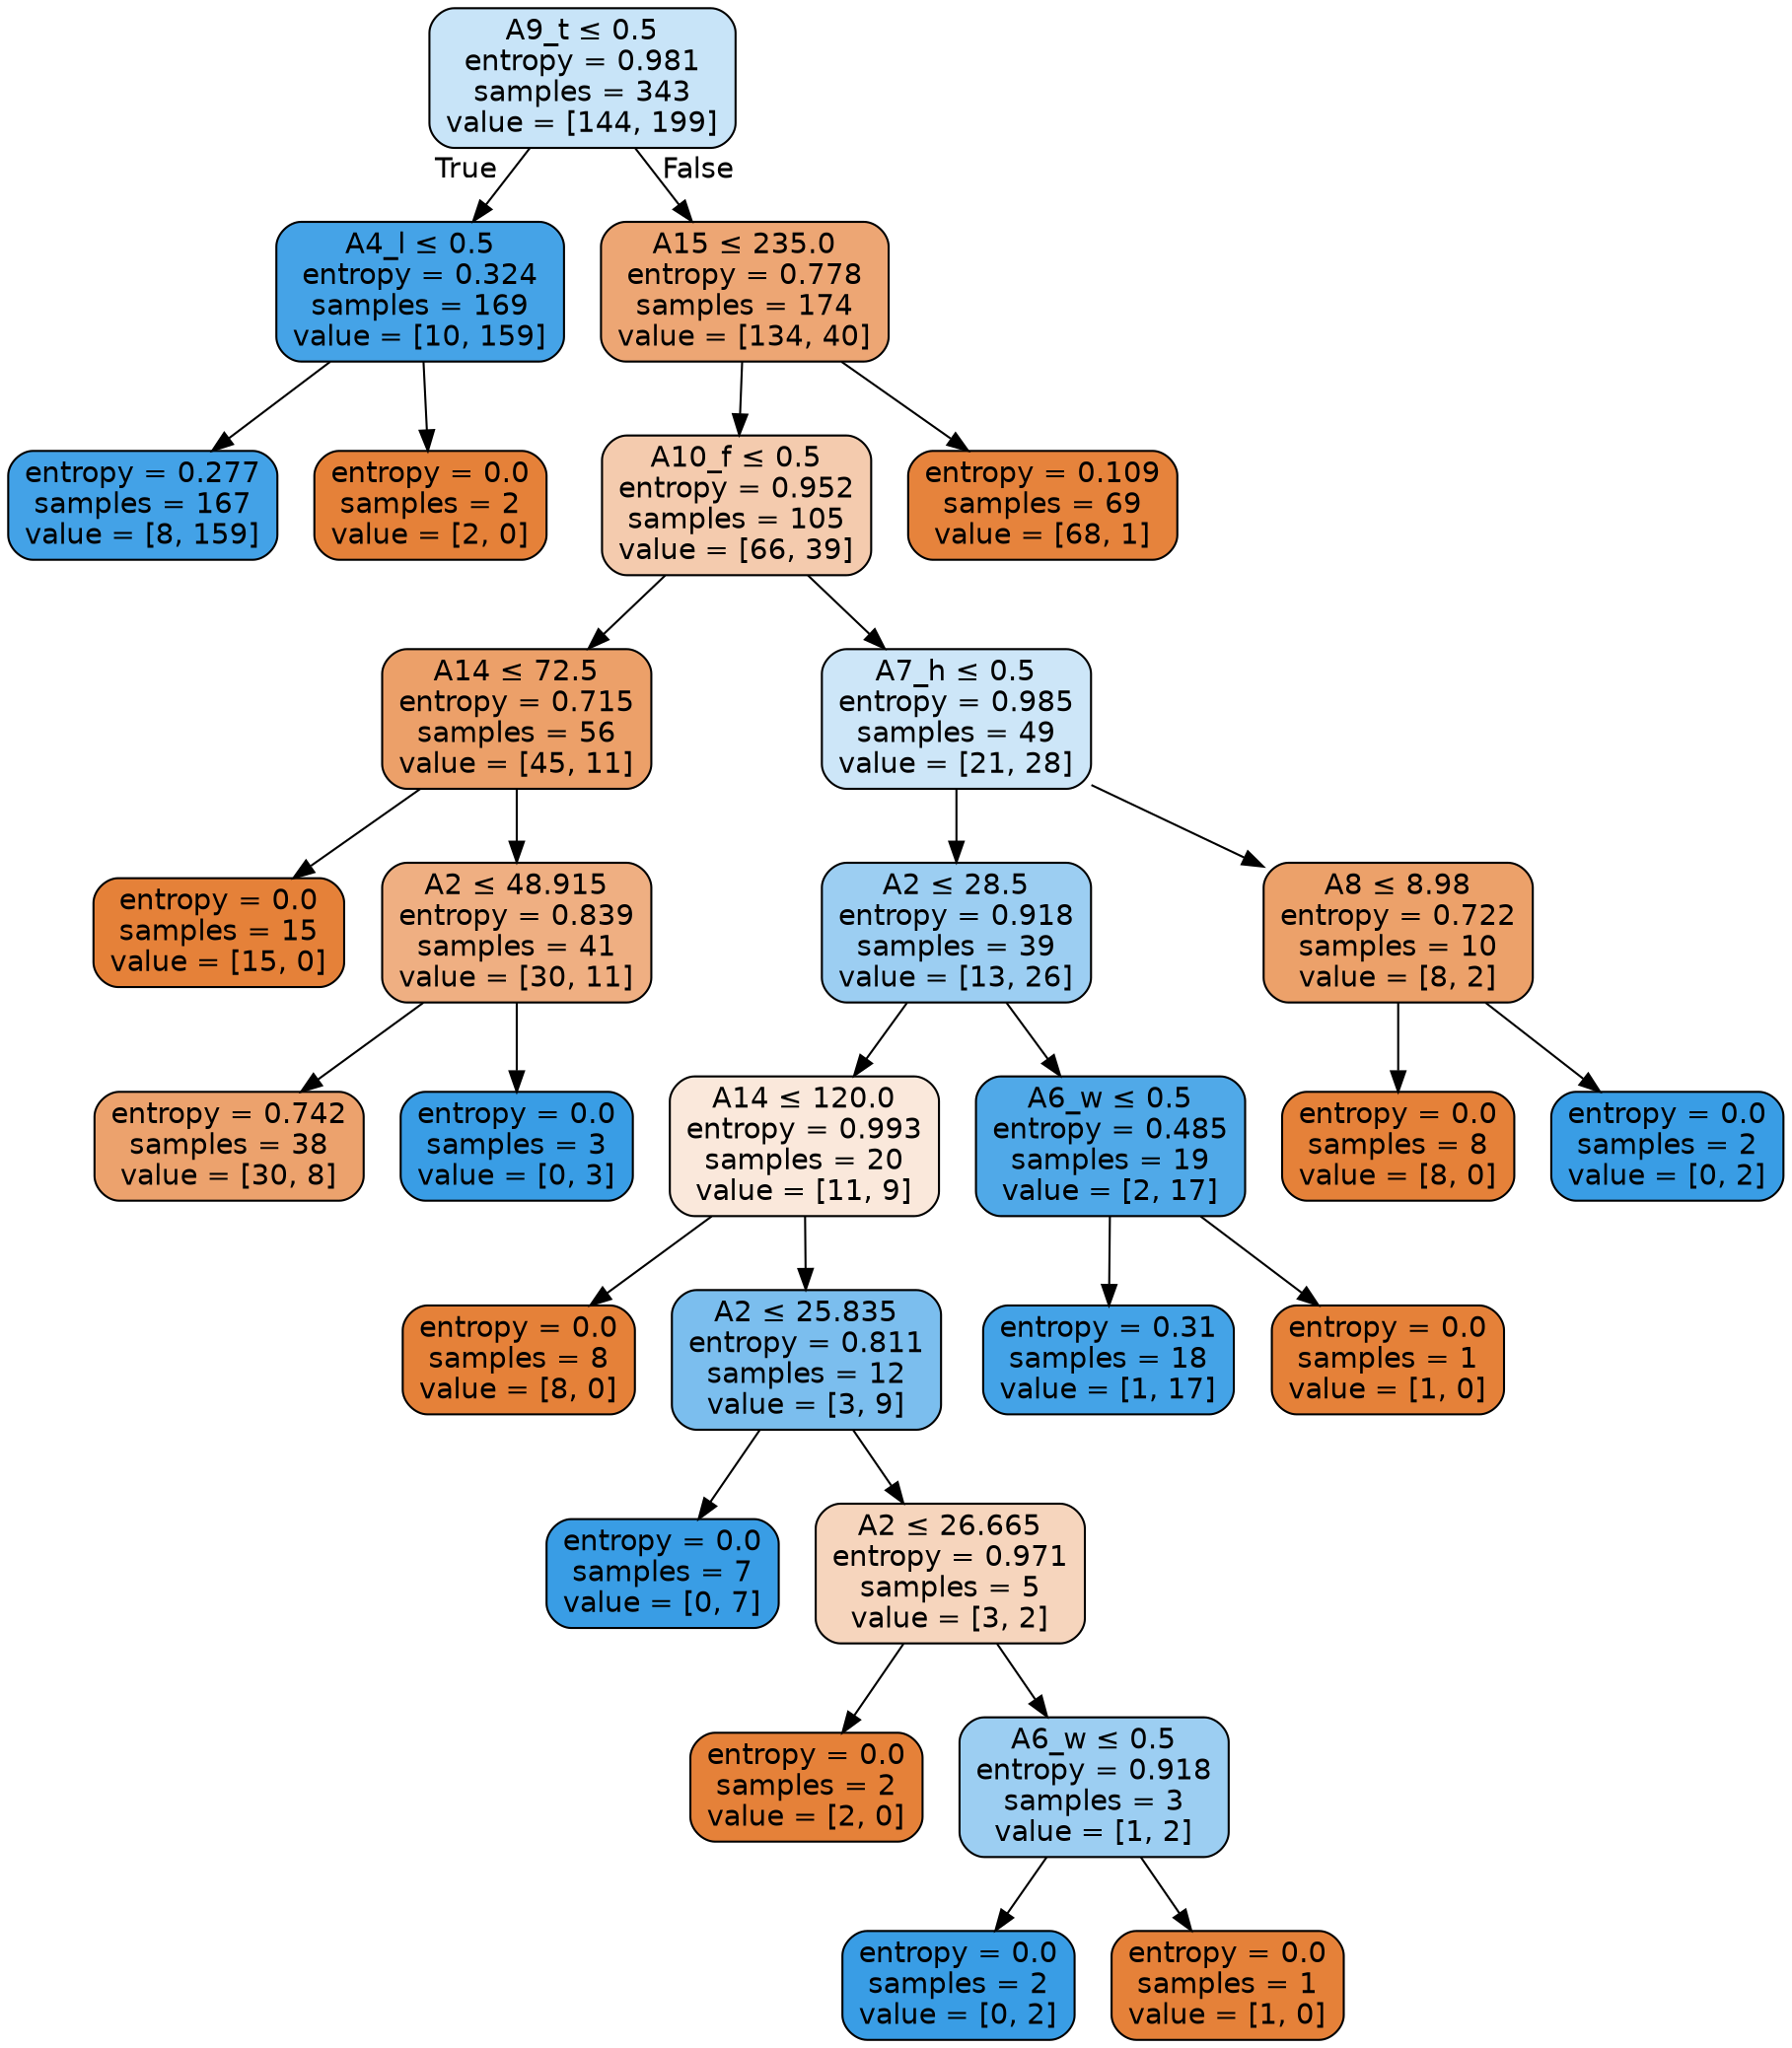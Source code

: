 digraph Tree {
node [shape=box, style="filled, rounded", color="black", fontname=helvetica] ;
edge [fontname=helvetica] ;
0 [label=<A9_t &le; 0.5<br/>entropy = 0.981<br/>samples = 343<br/>value = [144, 199]>, fillcolor="#399de546"] ;
1 [label=<A4_l &le; 0.5<br/>entropy = 0.324<br/>samples = 169<br/>value = [10, 159]>, fillcolor="#399de5ef"] ;
0 -> 1 [labeldistance=2.5, labelangle=45, headlabel="True"] ;
2 [label=<entropy = 0.277<br/>samples = 167<br/>value = [8, 159]>, fillcolor="#399de5f2"] ;
1 -> 2 ;
27 [label=<entropy = 0.0<br/>samples = 2<br/>value = [2, 0]>, fillcolor="#e58139ff"] ;
1 -> 27 ;
28 [label=<A15 &le; 235.0<br/>entropy = 0.778<br/>samples = 174<br/>value = [134, 40]>, fillcolor="#e58139b3"] ;
0 -> 28 [labeldistance=2.5, labelangle=-45, headlabel="False"] ;
29 [label=<A10_f &le; 0.5<br/>entropy = 0.952<br/>samples = 105<br/>value = [66, 39]>, fillcolor="#e5813968"] ;
28 -> 29 ;
30 [label=<A14 &le; 72.5<br/>entropy = 0.715<br/>samples = 56<br/>value = [45, 11]>, fillcolor="#e58139c1"] ;
29 -> 30 ;
31 [label=<entropy = 0.0<br/>samples = 15<br/>value = [15, 0]>, fillcolor="#e58139ff"] ;
30 -> 31 ;
32 [label=<A2 &le; 48.915<br/>entropy = 0.839<br/>samples = 41<br/>value = [30, 11]>, fillcolor="#e58139a1"] ;
30 -> 32 ;
33 [label=<entropy = 0.742<br/>samples = 38<br/>value = [30, 8]>, fillcolor="#e58139bb"] ;
32 -> 33 ;
46 [label=<entropy = 0.0<br/>samples = 3<br/>value = [0, 3]>, fillcolor="#399de5ff"] ;
32 -> 46 ;
47 [label=<A7_h &le; 0.5<br/>entropy = 0.985<br/>samples = 49<br/>value = [21, 28]>, fillcolor="#399de540"] ;
29 -> 47 ;
48 [label=<A2 &le; 28.5<br/>entropy = 0.918<br/>samples = 39<br/>value = [13, 26]>, fillcolor="#399de57f"] ;
47 -> 48 ;
49 [label=<A14 &le; 120.0<br/>entropy = 0.993<br/>samples = 20<br/>value = [11, 9]>, fillcolor="#e581392e"] ;
48 -> 49 ;
50 [label=<entropy = 0.0<br/>samples = 8<br/>value = [8, 0]>, fillcolor="#e58139ff"] ;
49 -> 50 ;
51 [label=<A2 &le; 25.835<br/>entropy = 0.811<br/>samples = 12<br/>value = [3, 9]>, fillcolor="#399de5aa"] ;
49 -> 51 ;
52 [label=<entropy = 0.0<br/>samples = 7<br/>value = [0, 7]>, fillcolor="#399de5ff"] ;
51 -> 52 ;
53 [label=<A2 &le; 26.665<br/>entropy = 0.971<br/>samples = 5<br/>value = [3, 2]>, fillcolor="#e5813955"] ;
51 -> 53 ;
54 [label=<entropy = 0.0<br/>samples = 2<br/>value = [2, 0]>, fillcolor="#e58139ff"] ;
53 -> 54 ;
55 [label=<A6_w &le; 0.5<br/>entropy = 0.918<br/>samples = 3<br/>value = [1, 2]>, fillcolor="#399de57f"] ;
53 -> 55 ;
56 [label=<entropy = 0.0<br/>samples = 2<br/>value = [0, 2]>, fillcolor="#399de5ff"] ;
55 -> 56 ;
57 [label=<entropy = 0.0<br/>samples = 1<br/>value = [1, 0]>, fillcolor="#e58139ff"] ;
55 -> 57 ;
58 [label=<A6_w &le; 0.5<br/>entropy = 0.485<br/>samples = 19<br/>value = [2, 17]>, fillcolor="#399de5e1"] ;
48 -> 58 ;
59 [label=<entropy = 0.31<br/>samples = 18<br/>value = [1, 17]>, fillcolor="#399de5f0"] ;
58 -> 59 ;
64 [label=<entropy = 0.0<br/>samples = 1<br/>value = [1, 0]>, fillcolor="#e58139ff"] ;
58 -> 64 ;
65 [label=<A8 &le; 8.98<br/>entropy = 0.722<br/>samples = 10<br/>value = [8, 2]>, fillcolor="#e58139bf"] ;
47 -> 65 ;
66 [label=<entropy = 0.0<br/>samples = 8<br/>value = [8, 0]>, fillcolor="#e58139ff"] ;
65 -> 66 ;
67 [label=<entropy = 0.0<br/>samples = 2<br/>value = [0, 2]>, fillcolor="#399de5ff"] ;
65 -> 67 ;
68 [label=<entropy = 0.109<br/>samples = 69<br/>value = [68, 1]>, fillcolor="#e58139fb"] ;
28 -> 68 ;
}